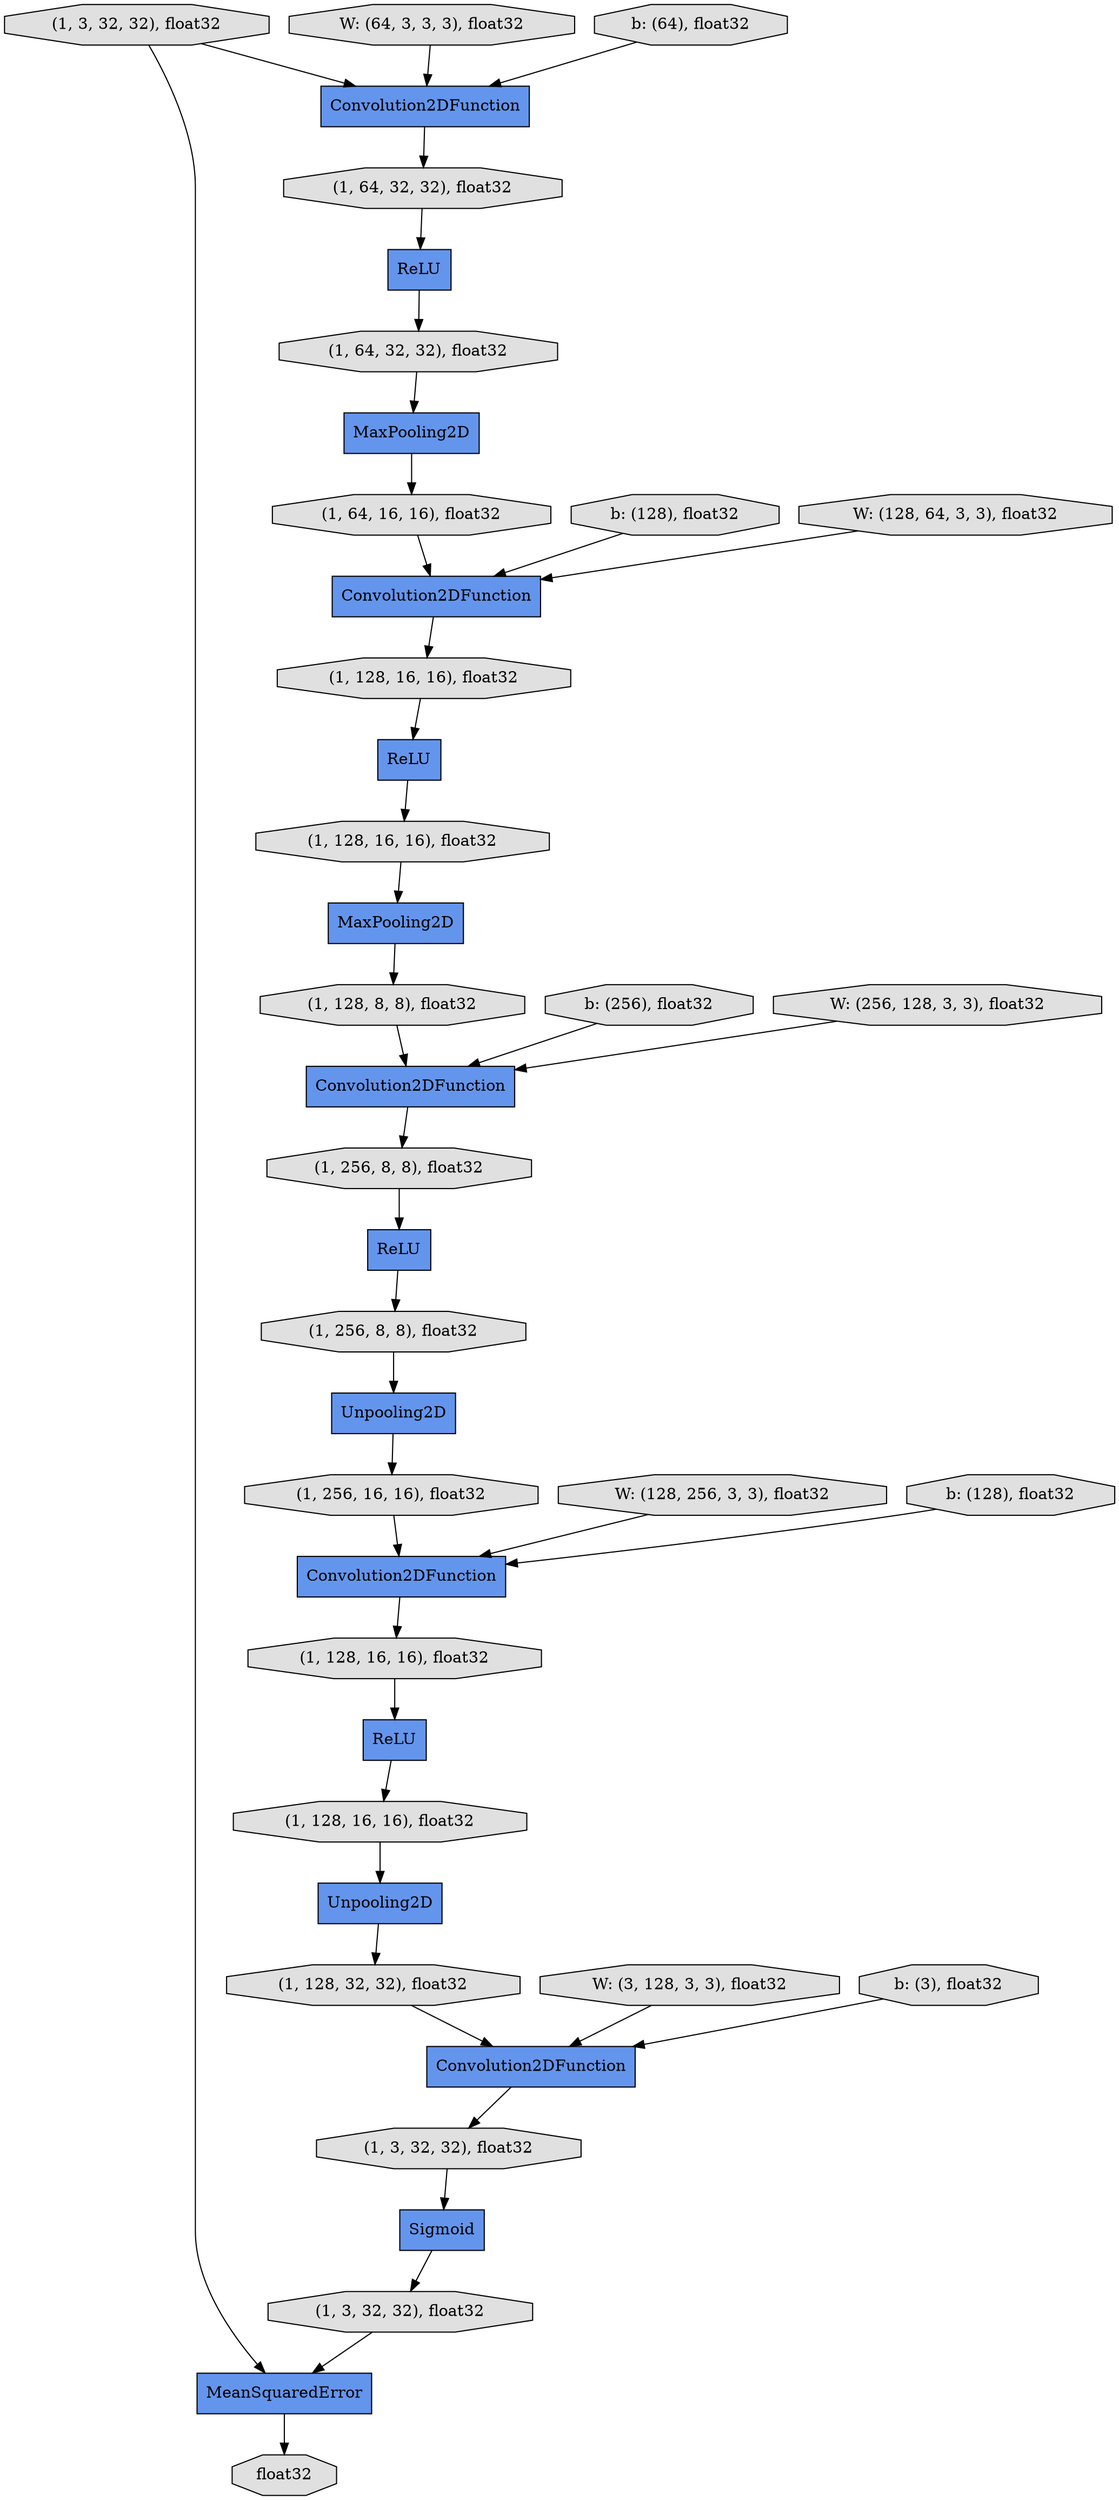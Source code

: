 digraph graphname{rankdir=TB;2513342003240 [label="(1, 128, 16, 16), float32",shape="octagon",fillcolor="#E0E0E0",style="filled"];2513341921376 [label="W: (3, 128, 3, 3), float32",shape="octagon",fillcolor="#E0E0E0",style="filled"];2513292288184 [label="MaxPooling2D",shape="record",fillcolor="#6495ED",style="filled"];2513292382392 [label="Convolution2DFunction",shape="record",fillcolor="#6495ED",style="filled"];2513342003408 [label="(1, 128, 16, 16), float32",shape="octagon",fillcolor="#E0E0E0",style="filled"];2513231976656 [label="W: (64, 3, 3, 3), float32",shape="octagon",fillcolor="#E0E0E0",style="filled"];2513342001448 [label="(1, 128, 16, 16), float32",shape="octagon",fillcolor="#E0E0E0",style="filled"];2513342003520 [label="(1, 128, 32, 32), float32",shape="octagon",fillcolor="#E0E0E0",style="filled"];2513341921600 [label="b: (3), float32",shape="octagon",fillcolor="#E0E0E0",style="filled"];2513341919584 [label="b: (256), float32",shape="octagon",fillcolor="#E0E0E0",style="filled"];2513342003632 [label="Convolution2DFunction",shape="record",fillcolor="#6495ED",style="filled"];2513342001616 [label="(1, 128, 16, 16), float32",shape="octagon",fillcolor="#E0E0E0",style="filled"];2513342003688 [label="Sigmoid",shape="record",fillcolor="#6495ED",style="filled"];2513341921768 [label="(1, 3, 32, 32), float32",shape="octagon",fillcolor="#E0E0E0",style="filled"];2513342003744 [label="MeanSquaredError",shape="record",fillcolor="#6495ED",style="filled"];2513342001728 [label="(1, 128, 8, 8), float32",shape="octagon",fillcolor="#E0E0E0",style="filled"];2513342003800 [label="(1, 3, 32, 32), float32",shape="octagon",fillcolor="#E0E0E0",style="filled"];2513341420096 [label="W: (256, 128, 3, 3), float32",shape="octagon",fillcolor="#E0E0E0",style="filled"];2513342001840 [label="Convolution2DFunction",shape="record",fillcolor="#6495ED",style="filled"];2513341921992 [label="Convolution2DFunction",shape="record",fillcolor="#6495ED",style="filled"];2513342001896 [label="ReLU",shape="record",fillcolor="#6495ED",style="filled"];2513341922048 [label="ReLU",shape="record",fillcolor="#6495ED",style="filled"];2513341922104 [label="MaxPooling2D",shape="record",fillcolor="#6495ED",style="filled"];2513342002008 [label="(1, 256, 8, 8), float32",shape="octagon",fillcolor="#E0E0E0",style="filled"];2513342004080 [label="(1, 3, 32, 32), float32",shape="octagon",fillcolor="#E0E0E0",style="filled"];2513341330320 [label="b: (128), float32",shape="octagon",fillcolor="#E0E0E0",style="filled"];2513341922216 [label="(1, 64, 32, 32), float32",shape="octagon",fillcolor="#E0E0E0",style="filled"];2513341285376 [label="b: (64), float32",shape="octagon",fillcolor="#E0E0E0",style="filled"];2513342004304 [label="float32",shape="octagon",fillcolor="#E0E0E0",style="filled"];2513342002288 [label="(1, 256, 8, 8), float32",shape="octagon",fillcolor="#E0E0E0",style="filled"];2513341922440 [label="(1, 64, 32, 32), float32",shape="octagon",fillcolor="#E0E0E0",style="filled"];2513342002512 [label="Convolution2DFunction",shape="record",fillcolor="#6495ED",style="filled"];2513292291432 [label="ReLU",shape="record",fillcolor="#6495ED",style="filled"];2513341285712 [label="W: (128, 64, 3, 3), float32",shape="octagon",fillcolor="#E0E0E0",style="filled"];2513342002568 [label="Unpooling2D",shape="record",fillcolor="#6495ED",style="filled"];2513118508424 [label="(1, 64, 16, 16), float32",shape="octagon",fillcolor="#E0E0E0",style="filled"];2513341920704 [label="W: (128, 256, 3, 3), float32",shape="octagon",fillcolor="#E0E0E0",style="filled"];2513342002624 [label="ReLU",shape="record",fillcolor="#6495ED",style="filled"];2513341920928 [label="b: (128), float32",shape="octagon",fillcolor="#E0E0E0",style="filled"];2513342003072 [label="Unpooling2D",shape="record",fillcolor="#6495ED",style="filled"];2513342003184 [label="(1, 256, 16, 16), float32",shape="octagon",fillcolor="#E0E0E0",style="filled"];2513342002008 -> 2513342001896;2513342003688 -> 2513342004080;2513292291432 -> 2513342001616;2513342003632 -> 2513342003800;2513341285712 -> 2513292382392;2513118508424 -> 2513292382392;2513342001728 -> 2513342001840;2513341420096 -> 2513342001840;2513342003240 -> 2513342002624;2513342003408 -> 2513342003072;2513342002288 -> 2513342002568;2513342004080 -> 2513342003744;2513341919584 -> 2513342001840;2513341922104 -> 2513118508424;2513341920928 -> 2513342002512;2513292382392 -> 2513342001448;2513341921600 -> 2513342003632;2513342003520 -> 2513342003632;2513342003800 -> 2513342003688;2513341921376 -> 2513342003632;2513342003072 -> 2513342003520;2513342001448 -> 2513292291432;2513231976656 -> 2513341921992;2513341921768 -> 2513342003744;2513342002512 -> 2513342003240;2513342001896 -> 2513342002288;2513341922048 -> 2513341922440;2513342001616 -> 2513292288184;2513342001840 -> 2513342002008;2513341922216 -> 2513341922048;2513341921768 -> 2513341921992;2513341330320 -> 2513292382392;2513292288184 -> 2513342001728;2513341921992 -> 2513341922216;2513341285376 -> 2513341921992;2513341920704 -> 2513342002512;2513341922440 -> 2513341922104;2513342002624 -> 2513342003408;2513342003744 -> 2513342004304;2513342003184 -> 2513342002512;2513342002568 -> 2513342003184;}